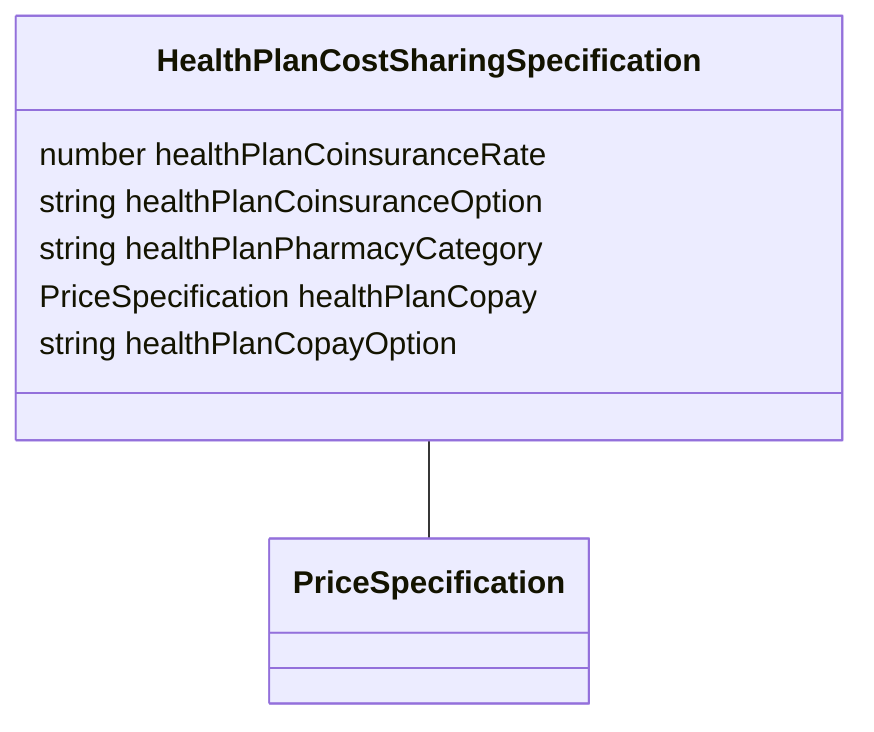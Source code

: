 classDiagram
  HealthPlanCostSharingSpecification -- PriceSpecification


class HealthPlanCostSharingSpecification {

  number healthPlanCoinsuranceRate
  string healthPlanCoinsuranceOption
  string healthPlanPharmacyCategory
  PriceSpecification healthPlanCopay
  string healthPlanCopayOption

 }